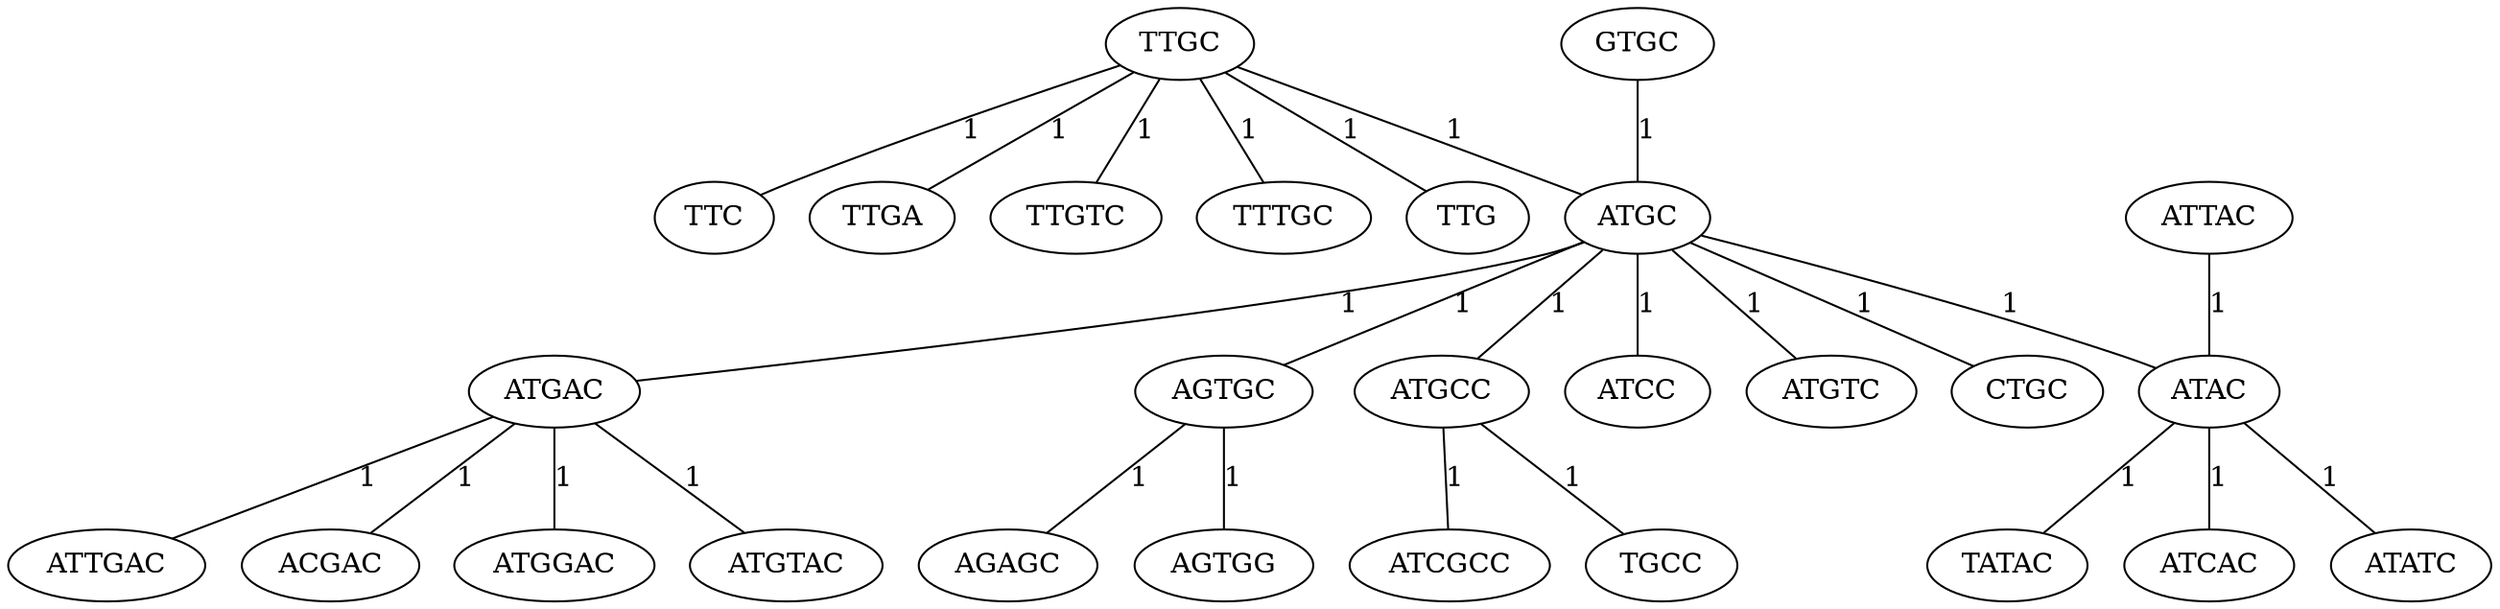 strict graph {
  "TTGC";
  "ATTAC";
  "GTGC";
  "ATGC";
  "ATAC";
  "ATGAC";
  "AGTGC";
  "ATGCC";
  "ATCC";
  "ATGTC";
  "CTGC";
  "ATCAC";
  "ATATC";
  "TATAC";
  "ATTGAC";
  "ACGAC";
  "ATGGAC";
  "ATGTAC";
  "AGAGC";
  "AGTGG";
  "ATCGCC";
  "TGCC";
  "TTC";
  "TTGA";
  "TTGTC";
  "TTTGC";
  "TTG";
  "TTGC" -- "ATGC" [label="1"];
  "TTGC" -- "TTC" [label="1"];
  "TTGC" -- "TTGA" [label="1"];
  "TTGC" -- "TTGTC" [label="1"];
  "TTGC" -- "TTTGC" [label="1"];
  "TTGC" -- "TTG" [label="1"];
  "ATTAC" -- "ATAC" [label="1"];
  "GTGC" -- "ATGC" [label="1"];
  "ATGC" -- "ATAC" [label="1"];
  "ATGC" -- "ATGAC" [label="1"];
  "ATGC" -- "AGTGC" [label="1"];
  "ATGC" -- "ATGCC" [label="1"];
  "ATGC" -- "ATCC" [label="1"];
  "ATGC" -- "ATGTC" [label="1"];
  "ATGC" -- "CTGC" [label="1"];
  "ATAC" -- "ATCAC" [label="1"];
  "ATAC" -- "ATATC" [label="1"];
  "ATAC" -- "TATAC" [label="1"];
  "ATGAC" -- "ATTGAC" [label="1"];
  "ATGAC" -- "ACGAC" [label="1"];
  "ATGAC" -- "ATGGAC" [label="1"];
  "ATGAC" -- "ATGTAC" [label="1"];
  "AGTGC" -- "AGAGC" [label="1"];
  "AGTGC" -- "AGTGG" [label="1"];
  "ATGCC" -- "ATCGCC" [label="1"];
  "ATGCC" -- "TGCC" [label="1"];
}